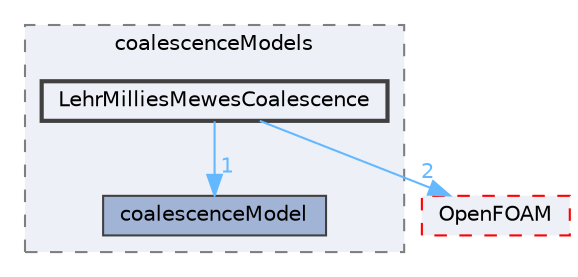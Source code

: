 digraph "src/phaseSystemModels/reactingEuler/multiphaseSystem/populationBalanceModel/coalescenceModels/LehrMilliesMewesCoalescence"
{
 // LATEX_PDF_SIZE
  bgcolor="transparent";
  edge [fontname=Helvetica,fontsize=10,labelfontname=Helvetica,labelfontsize=10];
  node [fontname=Helvetica,fontsize=10,shape=box,height=0.2,width=0.4];
  compound=true
  subgraph clusterdir_eb6757223a942dcd8aa3300e58aa1177 {
    graph [ bgcolor="#edf0f7", pencolor="grey50", label="coalescenceModels", fontname=Helvetica,fontsize=10 style="filled,dashed", URL="dir_eb6757223a942dcd8aa3300e58aa1177.html",tooltip=""]
  dir_7b098a212fa2c155a05b50ecc23d8f8b [label="coalescenceModel", fillcolor="#a2b4d6", color="grey25", style="filled", URL="dir_7b098a212fa2c155a05b50ecc23d8f8b.html",tooltip=""];
  dir_fa73200c8aed37574e65826431501ad9 [label="LehrMilliesMewesCoalescence", fillcolor="#edf0f7", color="grey25", style="filled,bold", URL="dir_fa73200c8aed37574e65826431501ad9.html",tooltip=""];
  }
  dir_c5473ff19b20e6ec4dfe5c310b3778a8 [label="OpenFOAM", fillcolor="#edf0f7", color="red", style="filled,dashed", URL="dir_c5473ff19b20e6ec4dfe5c310b3778a8.html",tooltip=""];
  dir_fa73200c8aed37574e65826431501ad9->dir_7b098a212fa2c155a05b50ecc23d8f8b [headlabel="1", labeldistance=1.5 headhref="dir_002133_000517.html" href="dir_002133_000517.html" color="steelblue1" fontcolor="steelblue1"];
  dir_fa73200c8aed37574e65826431501ad9->dir_c5473ff19b20e6ec4dfe5c310b3778a8 [headlabel="2", labeldistance=1.5 headhref="dir_002133_002695.html" href="dir_002133_002695.html" color="steelblue1" fontcolor="steelblue1"];
}
